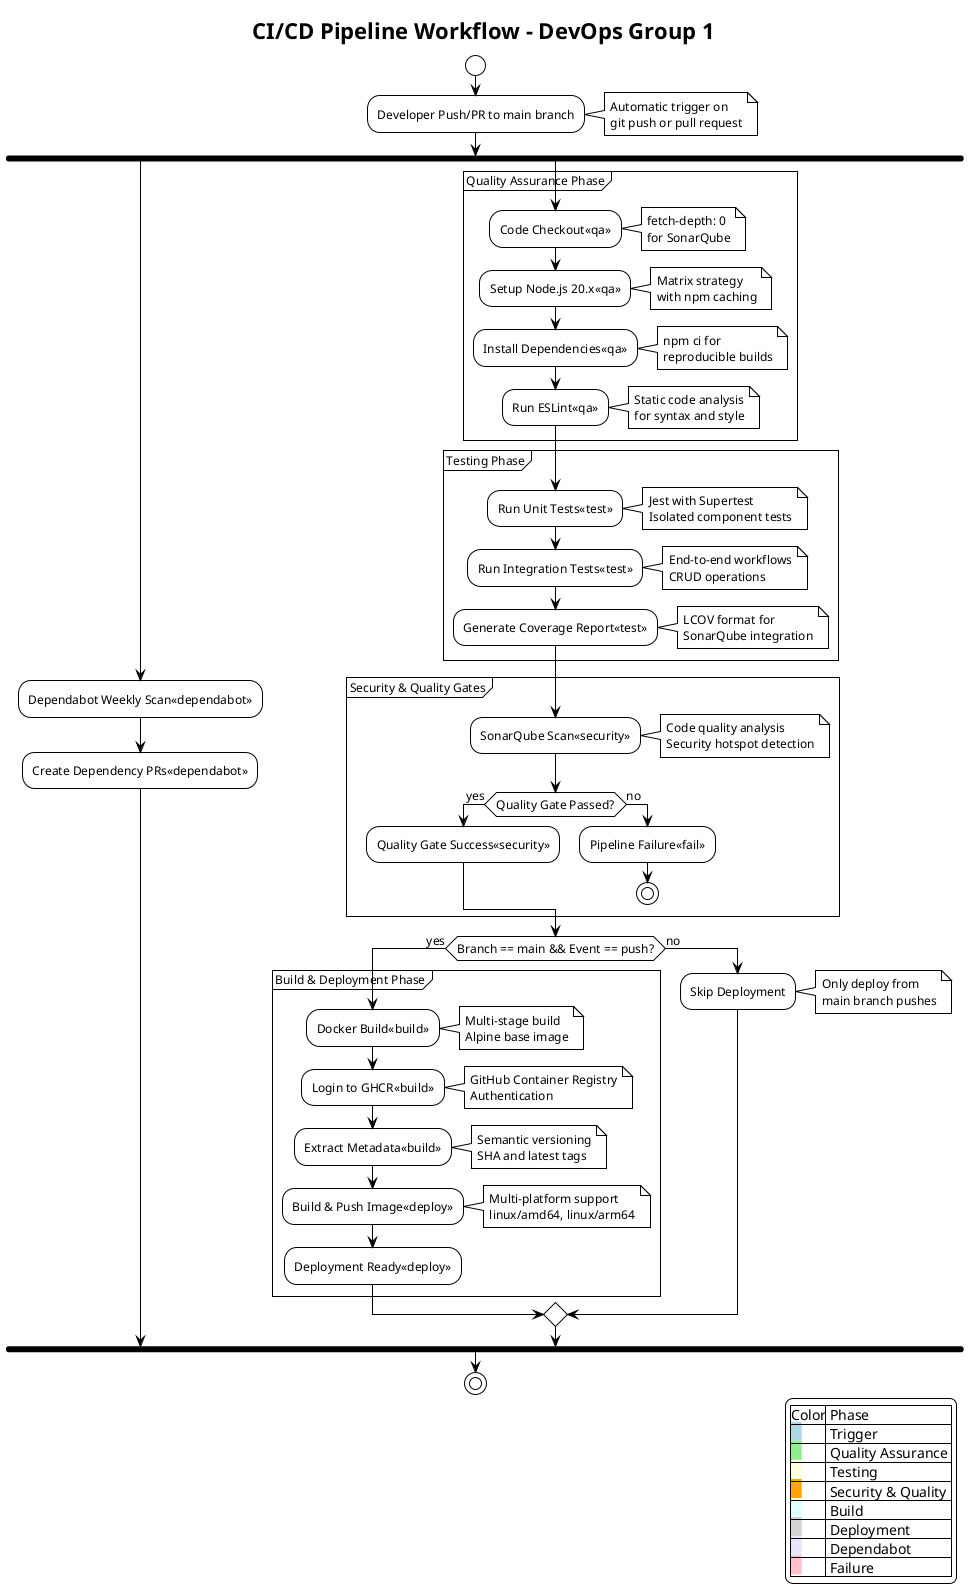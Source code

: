 @startuml cicd-pipeline
!theme plain
skinparam backgroundColor white
skinparam defaultFontSize 12
skinparam defaultFontName Arial

title CI/CD Pipeline Workflow - DevOps Group 1

' Define colors
skinparam activity {
  BackgroundColor<<trigger>> LightBlue
  BackgroundColor<<qa>> LightGreen
  BackgroundColor<<test>> LightYellow
  BackgroundColor<<security>> Orange
  BackgroundColor<<build>> LightCyan
  BackgroundColor<<deploy>> LightGray
  BackgroundColor<<fail>> Pink
  BackgroundColor<<dependabot>> Lavender
}

start

' Trigger Phase
:Developer Push/PR to main branch;
note right: Automatic trigger on\ngit push or pull request

' Dependabot parallel flow
fork
  :Dependabot Weekly Scan<<dependabot>>;
  :Create Dependency PRs<<dependabot>>;
fork again

' Main CI/CD Flow
partition "Quality Assurance Phase" {
  :Code Checkout<<qa>>;
  note right: fetch-depth: 0\nfor SonarQube
  
  :Setup Node.js 20.x<<qa>>;
  note right: Matrix strategy\nwith npm caching
  
  :Install Dependencies<<qa>>;
  note right: npm ci for\nreproducible builds
  
  :Run ESLint<<qa>>;
  note right: Static code analysis\nfor syntax and style
}

partition "Testing Phase" {
  :Run Unit Tests<<test>>;
  note right: Jest with Supertest\nIsolated component tests
  
  :Run Integration Tests<<test>>;
  note right: End-to-end workflows\nCRUD operations
  
  :Generate Coverage Report<<test>>;
  note right: LCOV format for\nSonarQube integration
}

partition "Security & Quality Gates" {
  :SonarQube Scan<<security>>;
  note right: Code quality analysis\nSecurity hotspot detection
  
  if (Quality Gate Passed?) then (yes)
    :Quality Gate Success<<security>>;
  else (no)
    :Pipeline Failure<<fail>>;
    stop
  endif
}

' Conditional build only for main branch
if (Branch == main && Event == push?) then (yes)
  partition "Build & Deployment Phase" {
    :Docker Build<<build>>;
    note right: Multi-stage build\nAlpine base image
    
    :Login to GHCR<<build>>;
    note right: GitHub Container Registry\nAuthentication
    
    :Extract Metadata<<build>>;
    note right: Semantic versioning\nSHA and latest tags
    
    :Build & Push Image<<deploy>>;
    note right: Multi-platform support\nlinux/amd64, linux/arm64
    
    :Deployment Ready<<deploy>>;
  }
else (no)
  :Skip Deployment;
  note right: Only deploy from\nmain branch pushes
endif

end fork

stop

' Legend
legend right
  |Color| Phase |
  |<back:LightBlue>   </back>| Trigger |
  |<back:LightGreen>   </back>| Quality Assurance |
  |<back:LightYellow>   </back>| Testing |
  |<back:Orange>   </back>| Security & Quality |
  |<back:LightCyan>   </back>| Build |
  |<back:LightGray>   </back>| Deployment |
  |<back:Lavender>   </back>| Dependabot |
  |<back:Pink>   </back>| Failure |
endlegend

@enduml 